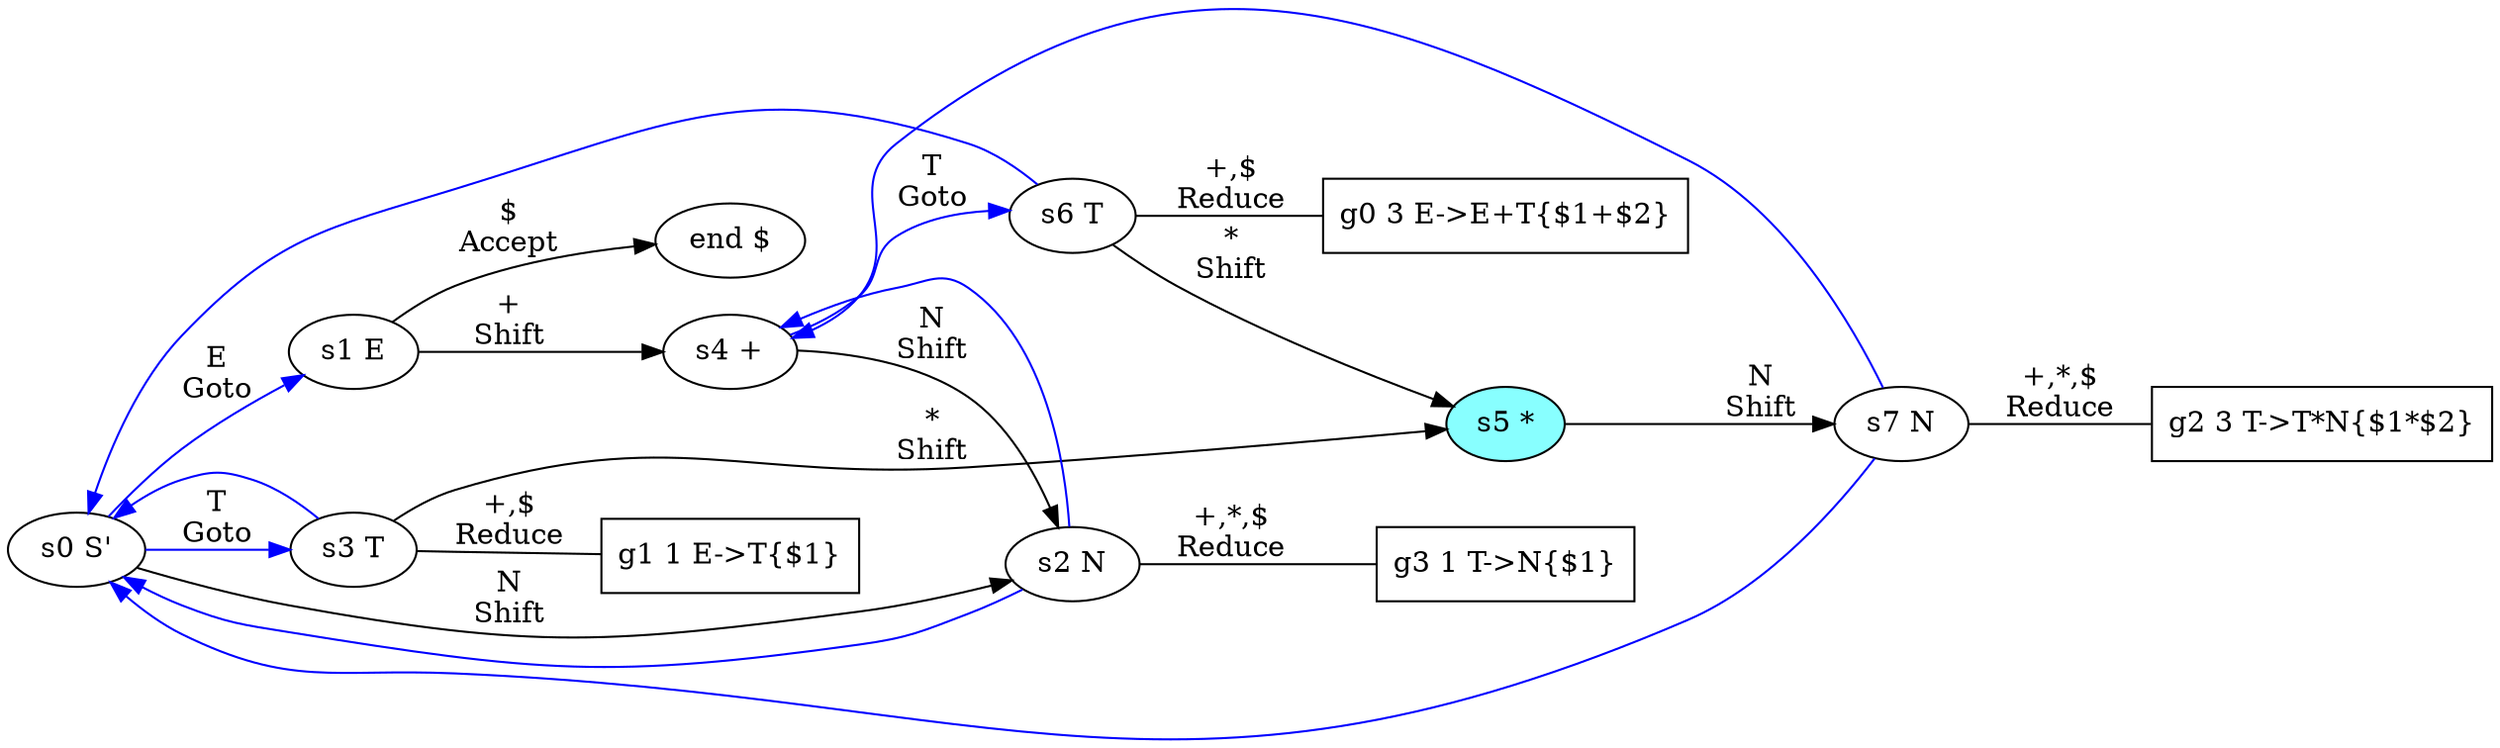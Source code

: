 digraph G{
  /*ratio=0.5;*/
  graph [rankdir=LR];
  g0[label="g0 3 E->E+T{$1+$2}",shape = box];
  g1[label="g1 1 E->T{$1}",shape = box];
  g2[label="g2 3 T->T*N{$1*$2}",shape=box];
  g3[label="g3 1 T->N{$1}",shape=box];
  s0[label="s0 S'"];
  s1[label="s1 E"];
  s2[label="s2 N"];
  s3[label="s3 T"];
  s4[label="s4 +"];
  s5[label="s5 *",fillcolor="#88ffff", style=filled];
  s6[label="s6 T"];
  s7[label="s7 N"];
  end[label="end $"];
  s0->s2[label="N\nShift"];s0->s1[label="E\nGoto",color=blue];s0->s3[label="T\nGoto",color=blue];
  s1->s4[label="+\nShift"];s1->end[label="$\nAccept"];
  s2->g3[label="+,*,$\nReduce",dir=none];s0->s2[color=blue,dir=back,weight=0.1];s4->s2[color=blue,dir=back,weight=0.1];
  s3->g1[label="+,$\nReduce",dir=none];s3->s5[label="*\nShift"];s0->s3[color=blue,dir=back,weight=0.1];
  s4->s2[label="N\nShift"];s4->s6[label="T\nGoto",color=blue];
  s5->s7[label="N\nShift"];
  s6->g0[label="+,$\nReduce",dir=none];s6->s5[label="*\nShift"];s0->s6[color=blue,dir=back,weight=0.1];
  s7->g2[label="+,*,$\nReduce",dir=none];s0->s7[color=blue,dir=back,weight=0.1];s4->s7[color=blue,dir=back,weight=0.1];
}
